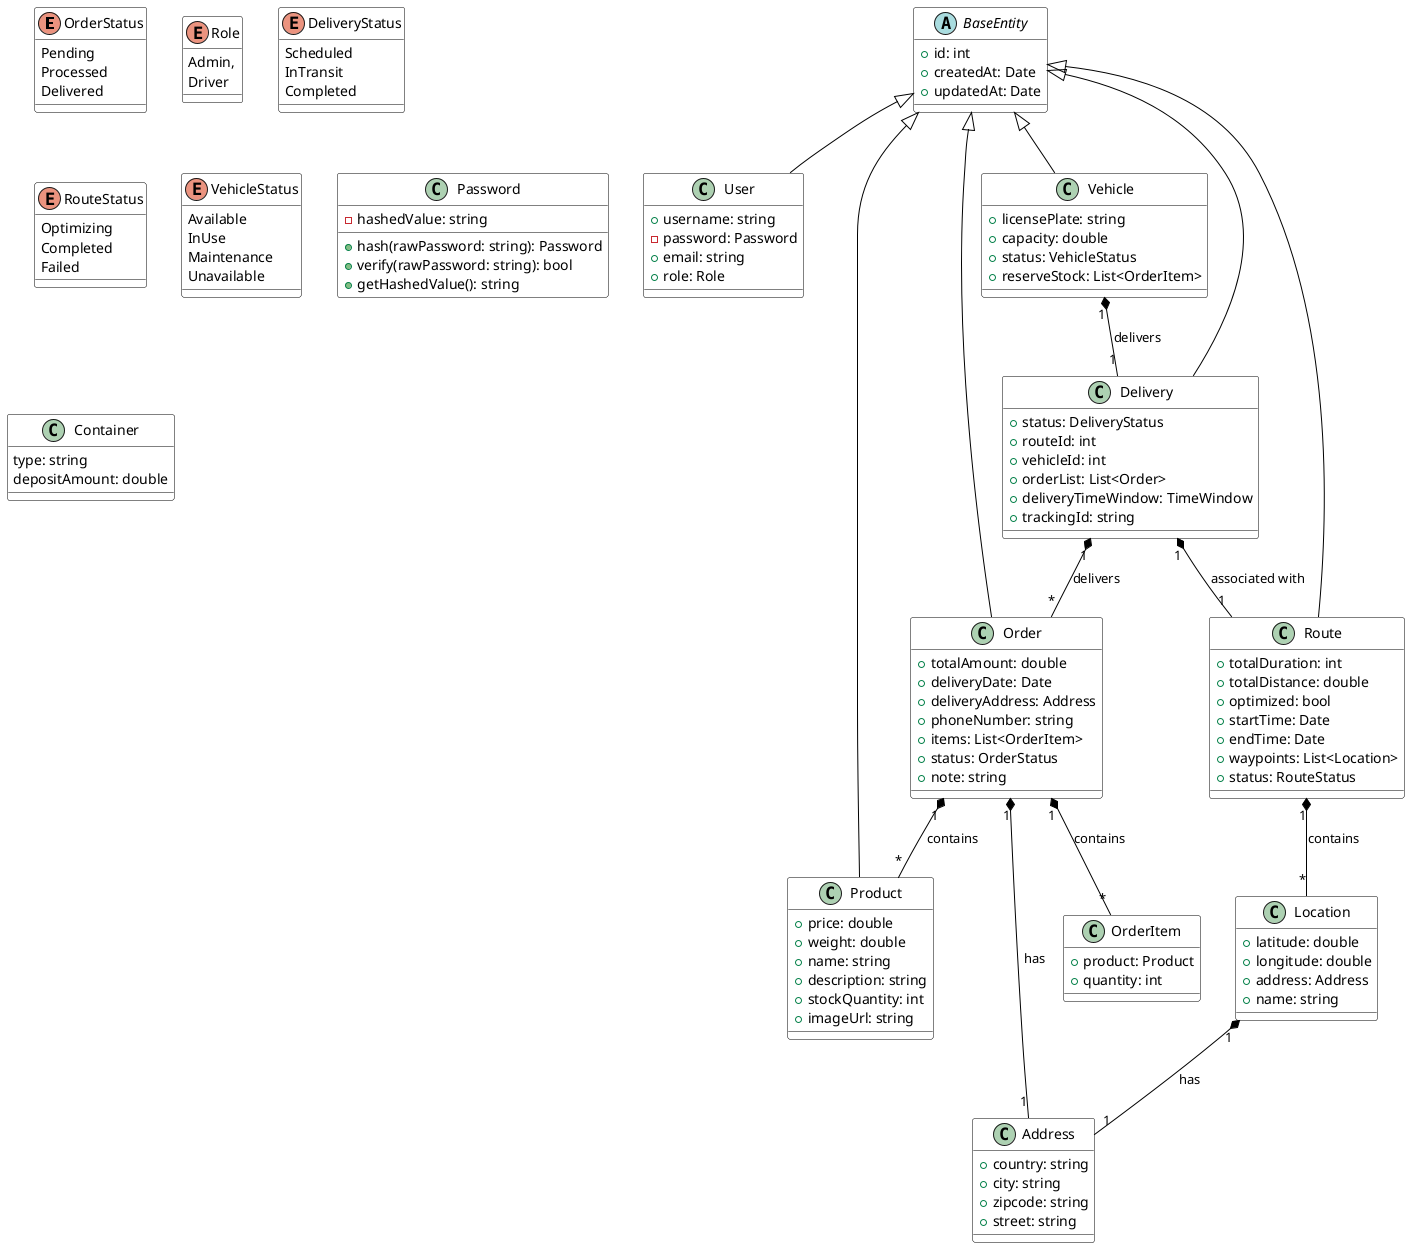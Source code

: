 @startuml gabbie

' Enum for Status
enum OrderStatus {
Pending
Processed
Delivered
}

enum Role {
Admin, 
Driver
}

enum DeliveryStatus {
Scheduled
InTransit
Completed
}

enum RouteStatus {
Optimizing
Completed
Failed
}

enum VehicleStatus {
Available
InUse
Maintenance
Unavailable
}

' BaseEntity, extended by every other class
abstract class BaseEntity {
+id: int
+createdAt: Date
+updatedAt: Date
}

' User entity
class User {
+username: string
-password: Password
+email: string
+role: Role
}


' Value Object: Password
class Password {
-hashedValue: string
+hash(rawPassword: string): Password
+verify(rawPassword: string): bool
+getHashedValue(): string
}

' Product entity
class Product {
+price: double
+weight: double
+name: string
+description: string
+stockQuantity: int
+imageUrl: string
}

' Address Value Object
class Address {
+country: string
+city: string
+zipcode: string
+street: string
}

' Location Value Object (for geographical coordinates)
class Location {
+latitude: double
+longitude: double
+address: Address
+name: string
}

' Order entity
class Order {
+totalAmount: double
+deliveryDate: Date
+deliveryAddress: Address
+phoneNumber: string
+items: List<OrderItem>
+status: OrderStatus
+note: string
}

' Route entity
class Route {
+totalDuration: int
+totalDistance: double
+optimized: bool
+startTime: Date
+endTime: Date
+waypoints: List<Location>
+status: RouteStatus
}

' Delivery entity
class Delivery {
+status: DeliveryStatus
+routeId: int
+vehicleId: int
+orderList: List<Order>
+deliveryTimeWindow: TimeWindow
+trackingId: string
}

' Vehicle entity
class Vehicle {
+licensePlate: string
+capacity: double
+status: VehicleStatus
+reserveStock: List<OrderItem>

}

class OrderItem {
+product: Product
+quantity: int
}

' Container as a Record 
class Container {
    type: string
    depositAmount: double
}

skinparam class {
BackgroundColor White
ArrowColor Black
BorderColor Black
}


' Relations between entities
BaseEntity <|-- User
BaseEntity <|-- Product
BaseEntity <|-- Order
BaseEntity <|-- Delivery
BaseEntity <|-- Route
BaseEntity <|-- Vehicle

Order "1" *-- "*" Product : contains
Delivery "1" *-- "*" Order : delivers
Route "1" *-- "*" Location : contains
Vehicle "1" *-- "1" Delivery : delivers
Order "1" *-- "1" Address : has
Delivery "1" *-- "1" Route : associated with
Location "1" *-- "1" Address : has
Order "1" *-- "*" OrderItem : contains
@enduml
